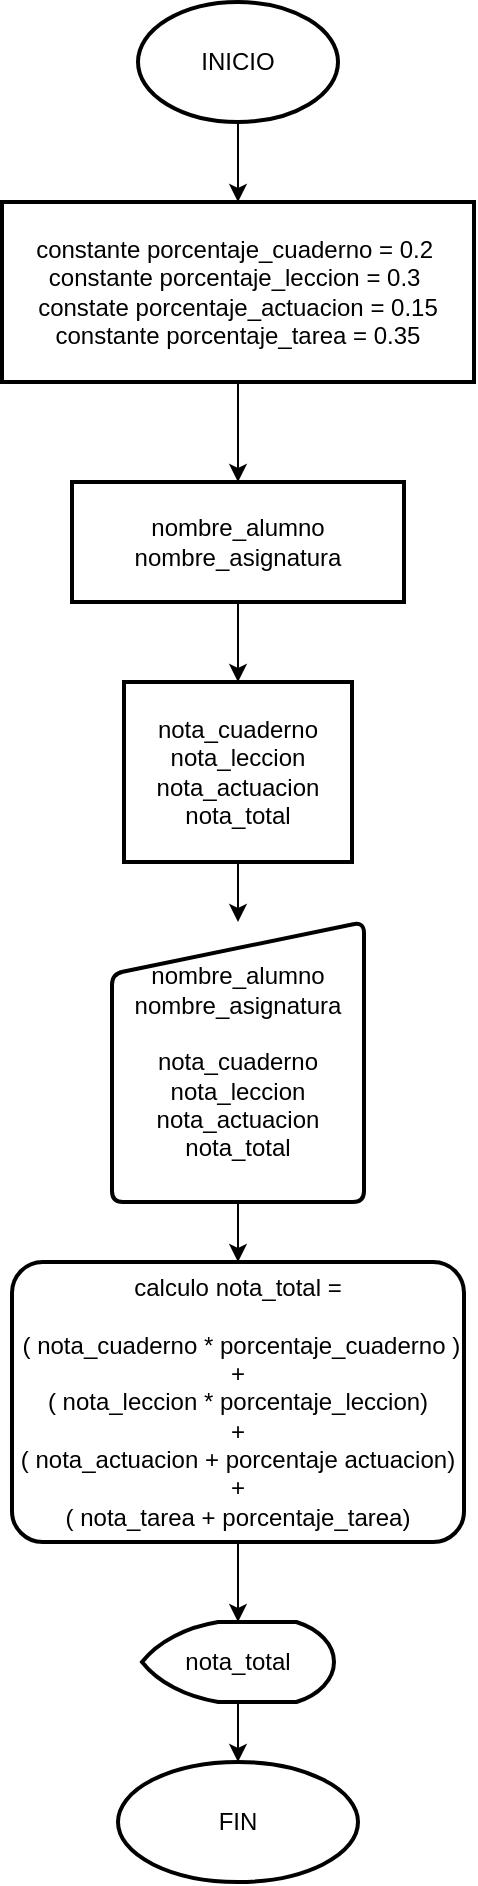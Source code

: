 <mxfile version="14.6.13" type="device"><diagram id="h_Pwvjtohrth7qAZ-K1C" name="Página-1"><mxGraphModel dx="1673" dy="967" grid="1" gridSize="10" guides="1" tooltips="1" connect="1" arrows="1" fold="1" page="1" pageScale="1" pageWidth="827" pageHeight="1169" math="0" shadow="0"><root><mxCell id="0"/><mxCell id="1" parent="0"/><mxCell id="YdyQg_0cz1T5flmhtGUk-3" value="" style="edgeStyle=elbowEdgeStyle;rounded=0;orthogonalLoop=1;jettySize=auto;elbow=vertical;html=1;" edge="1" parent="1" source="YdyQg_0cz1T5flmhtGUk-1" target="YdyQg_0cz1T5flmhtGUk-2"><mxGeometry relative="1" as="geometry"/></mxCell><mxCell id="YdyQg_0cz1T5flmhtGUk-1" value="INICIO" style="strokeWidth=2;html=1;shape=mxgraph.flowchart.start_1;whiteSpace=wrap;horizontal=1;fillColor=none;" vertex="1" parent="1"><mxGeometry x="364" y="40" width="100" height="60" as="geometry"/></mxCell><mxCell id="YdyQg_0cz1T5flmhtGUk-11" value="" style="edgeStyle=elbowEdgeStyle;rounded=0;orthogonalLoop=1;jettySize=auto;elbow=vertical;html=1;" edge="1" parent="1" source="YdyQg_0cz1T5flmhtGUk-2" target="YdyQg_0cz1T5flmhtGUk-10"><mxGeometry relative="1" as="geometry"/></mxCell><mxCell id="YdyQg_0cz1T5flmhtGUk-2" value="constante porcentaje_cuaderno = 0.2&amp;nbsp;&lt;br&gt;constante porcentaje_leccion = 0.3&amp;nbsp;&lt;br&gt;constate porcentaje_actuacion = 0.15&lt;br&gt;constante porcentaje_tarea = 0.35" style="whiteSpace=wrap;html=1;strokeWidth=2;fillColor=none;" vertex="1" parent="1"><mxGeometry x="296" y="140" width="236" height="90" as="geometry"/></mxCell><mxCell id="YdyQg_0cz1T5flmhtGUk-13" value="" style="edgeStyle=elbowEdgeStyle;rounded=0;orthogonalLoop=1;jettySize=auto;elbow=vertical;html=1;" edge="1" parent="1" source="YdyQg_0cz1T5flmhtGUk-10" target="YdyQg_0cz1T5flmhtGUk-12"><mxGeometry relative="1" as="geometry"/></mxCell><mxCell id="YdyQg_0cz1T5flmhtGUk-10" value="nombre_alumno&lt;br&gt;nombre_asignatura" style="whiteSpace=wrap;html=1;strokeWidth=2;fillColor=none;" vertex="1" parent="1"><mxGeometry x="331" y="280" width="166" height="60" as="geometry"/></mxCell><mxCell id="YdyQg_0cz1T5flmhtGUk-16" style="edgeStyle=elbowEdgeStyle;rounded=0;orthogonalLoop=1;jettySize=auto;elbow=vertical;html=1;" edge="1" parent="1" source="YdyQg_0cz1T5flmhtGUk-12" target="YdyQg_0cz1T5flmhtGUk-15"><mxGeometry relative="1" as="geometry"/></mxCell><mxCell id="YdyQg_0cz1T5flmhtGUk-12" value="nota_cuaderno&lt;br&gt;nota_leccion&lt;br&gt;nota_actuacion&lt;br&gt;nota_total&lt;br&gt;" style="whiteSpace=wrap;html=1;strokeWidth=2;fillColor=none;" vertex="1" parent="1"><mxGeometry x="357" y="380" width="114" height="90" as="geometry"/></mxCell><mxCell id="YdyQg_0cz1T5flmhtGUk-18" value="" style="edgeStyle=elbowEdgeStyle;rounded=0;orthogonalLoop=1;jettySize=auto;elbow=vertical;html=1;" edge="1" parent="1" source="YdyQg_0cz1T5flmhtGUk-15" target="YdyQg_0cz1T5flmhtGUk-17"><mxGeometry relative="1" as="geometry"/></mxCell><mxCell id="YdyQg_0cz1T5flmhtGUk-15" value="&lt;div&gt;nombre_alumno&lt;/div&gt;&lt;div&gt;nombre_asignatura&lt;/div&gt;&lt;div&gt;&lt;br&gt;&lt;/div&gt;&lt;div&gt;&lt;span&gt;nota_cuaderno&lt;/span&gt;&lt;br&gt;&lt;/div&gt;&lt;div&gt;nota_leccion&lt;/div&gt;&lt;div&gt;nota_actuacion&lt;/div&gt;&lt;div&gt;nota_total&lt;/div&gt;" style="html=1;strokeWidth=2;shape=manualInput;whiteSpace=wrap;rounded=1;size=26;arcSize=11;fillColor=none;" vertex="1" parent="1"><mxGeometry x="351" y="500" width="126" height="140" as="geometry"/></mxCell><mxCell id="YdyQg_0cz1T5flmhtGUk-20" value="" style="edgeStyle=elbowEdgeStyle;rounded=0;orthogonalLoop=1;jettySize=auto;elbow=vertical;html=1;" edge="1" parent="1" source="YdyQg_0cz1T5flmhtGUk-17" target="YdyQg_0cz1T5flmhtGUk-21"><mxGeometry relative="1" as="geometry"><mxPoint x="414" y="930" as="targetPoint"/></mxGeometry></mxCell><mxCell id="YdyQg_0cz1T5flmhtGUk-17" value="calculo nota_total =&lt;br&gt;&lt;br&gt;&amp;nbsp;( nota_cuaderno * porcentaje_cuaderno ) &lt;br&gt;+ &lt;br&gt;( nota_leccion * porcentaje_leccion)&lt;br&gt;+&lt;br&gt;( nota_actuacion + porcentaje actuacion) + &lt;br&gt;( nota_tarea + porcentaje_tarea)&lt;br&gt;" style="rounded=1;whiteSpace=wrap;html=1;strokeWidth=2;arcSize=11;fillColor=none;" vertex="1" parent="1"><mxGeometry x="301" y="670" width="226" height="140" as="geometry"/></mxCell><mxCell id="YdyQg_0cz1T5flmhtGUk-23" value="" style="edgeStyle=elbowEdgeStyle;rounded=0;orthogonalLoop=1;jettySize=auto;elbow=vertical;html=1;" edge="1" parent="1" source="YdyQg_0cz1T5flmhtGUk-21" target="YdyQg_0cz1T5flmhtGUk-22"><mxGeometry relative="1" as="geometry"/></mxCell><mxCell id="YdyQg_0cz1T5flmhtGUk-21" value="nota_total" style="strokeWidth=2;html=1;shape=mxgraph.flowchart.display;whiteSpace=wrap;gradientColor=none;fillColor=none;" vertex="1" parent="1"><mxGeometry x="366" y="850" width="96" height="40" as="geometry"/></mxCell><mxCell id="YdyQg_0cz1T5flmhtGUk-22" value="FIN" style="ellipse;whiteSpace=wrap;html=1;strokeWidth=2;fillColor=none;" vertex="1" parent="1"><mxGeometry x="354" y="920" width="120" height="60" as="geometry"/></mxCell></root></mxGraphModel></diagram></mxfile>